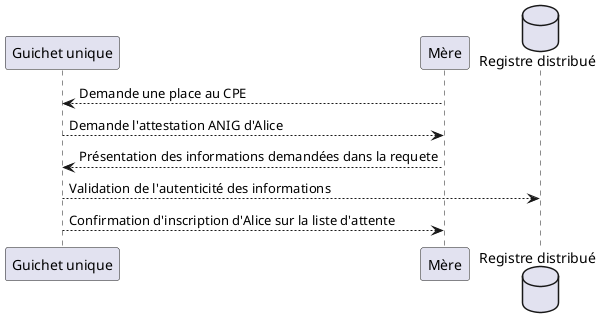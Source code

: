 @startuml Sequence

participant "Guichet unique" as Emetteur  order 110
participant "Mère" as Demandeur  order 120
database "Registre distribué" as RegistreD  order 130

      
    Emetteur   <--  Demandeur  :  Demande une place au CPE   
    Emetteur   -->  Demandeur  :  Demande l'attestation ANIG d'Alice
    Emetteur   <--  Demandeur  :  Présentation des informations demandées dans la requete
    Emetteur   -->  RegistreD  :  Validation de l'autenticité des informations
    Emetteur   -->  Demandeur  :  Confirmation d'inscription d'Alice sur la liste d'attente 

    
@enduml

